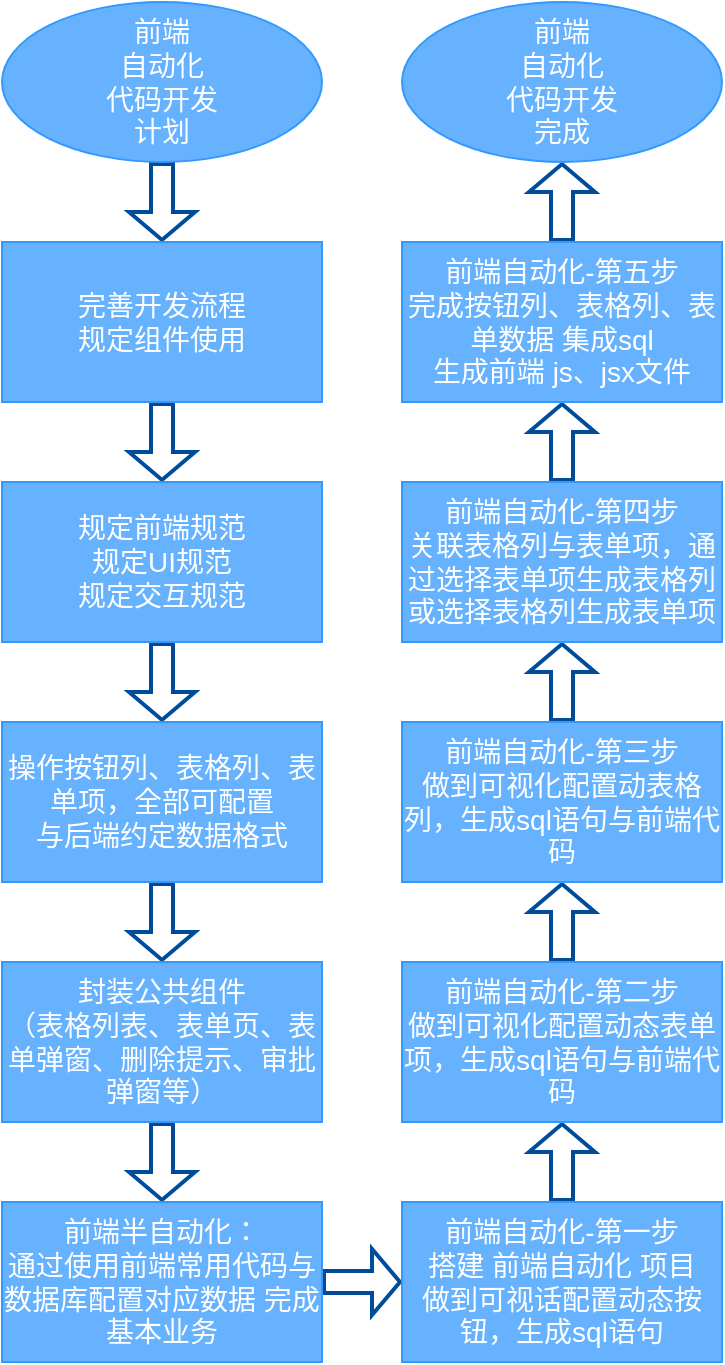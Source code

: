 <mxfile version="16.0.0" type="github">
  <diagram id="DsnrAJ4I21enGwkvYmd6" name="第 1 页">
    <mxGraphModel dx="2889" dy="1199" grid="1" gridSize="10" guides="1" tooltips="1" connect="1" arrows="1" fold="1" page="1" pageScale="1" pageWidth="827" pageHeight="1169" math="0" shadow="0">
      <root>
        <mxCell id="0" />
        <mxCell id="1" parent="0" />
        <mxCell id="tHgF8ePvAhojGPIAZTLN-1" value="" style="edgeStyle=orthogonalEdgeStyle;rounded=0;orthogonalLoop=1;jettySize=auto;html=1;strokeColor=#004C99;strokeWidth=2;shape=flexArrow;startSize=2;endSize=4;" edge="1" parent="1" source="tHgF8ePvAhojGPIAZTLN-2" target="tHgF8ePvAhojGPIAZTLN-4">
          <mxGeometry relative="1" as="geometry" />
        </mxCell>
        <mxCell id="tHgF8ePvAhojGPIAZTLN-2" value="前端&lt;br style=&quot;font-size: 14px;&quot;&gt;自动化&lt;br style=&quot;font-size: 14px;&quot;&gt;代码开发&lt;br style=&quot;font-size: 14px;&quot;&gt;计划" style="ellipse;whiteSpace=wrap;html=1;fillColor=#66B2FF;strokeColor=#3399FF;fontColor=#FFFFFF;fontSize=14;" vertex="1" parent="1">
          <mxGeometry x="-40" y="310" width="160" height="80" as="geometry" />
        </mxCell>
        <mxCell id="tHgF8ePvAhojGPIAZTLN-3" value="" style="edgeStyle=orthogonalEdgeStyle;rounded=0;orthogonalLoop=1;jettySize=auto;html=1;strokeColor=#004C99;strokeWidth=2;shape=flexArrow;endSize=4;startSize=2;" edge="1" parent="1" source="tHgF8ePvAhojGPIAZTLN-4" target="tHgF8ePvAhojGPIAZTLN-6">
          <mxGeometry relative="1" as="geometry" />
        </mxCell>
        <mxCell id="tHgF8ePvAhojGPIAZTLN-4" value="完善开发流程&lt;br style=&quot;font-size: 14px;&quot;&gt;规定组件使用" style="whiteSpace=wrap;html=1;fillColor=#66B2FF;strokeColor=#3399FF;fontColor=#FFFFFF;fontSize=14;" vertex="1" parent="1">
          <mxGeometry x="-40" y="430" width="160" height="80" as="geometry" />
        </mxCell>
        <mxCell id="tHgF8ePvAhojGPIAZTLN-5" value="" style="edgeStyle=orthogonalEdgeStyle;rounded=0;orthogonalLoop=1;jettySize=auto;html=1;strokeColor=#004C99;strokeWidth=2;shape=flexArrow;endSize=4;startSize=2;" edge="1" parent="1" source="tHgF8ePvAhojGPIAZTLN-6" target="tHgF8ePvAhojGPIAZTLN-8">
          <mxGeometry relative="1" as="geometry" />
        </mxCell>
        <mxCell id="tHgF8ePvAhojGPIAZTLN-6" value="规定前端规范&lt;br style=&quot;font-size: 14px;&quot;&gt;规定UI规范&lt;br style=&quot;font-size: 14px;&quot;&gt;规定交互规范" style="whiteSpace=wrap;html=1;fillColor=#66B2FF;strokeColor=#3399FF;fontColor=#FFFFFF;fontSize=14;" vertex="1" parent="1">
          <mxGeometry x="-40" y="550" width="160" height="80" as="geometry" />
        </mxCell>
        <mxCell id="tHgF8ePvAhojGPIAZTLN-7" value="" style="edgeStyle=orthogonalEdgeStyle;rounded=0;orthogonalLoop=1;jettySize=auto;html=1;strokeColor=#004C99;strokeWidth=2;shape=flexArrow;endSize=4;startSize=2;" edge="1" parent="1" source="tHgF8ePvAhojGPIAZTLN-8" target="tHgF8ePvAhojGPIAZTLN-10">
          <mxGeometry relative="1" as="geometry" />
        </mxCell>
        <mxCell id="tHgF8ePvAhojGPIAZTLN-8" value="操作按钮列、表格列、表单项，全部可配置&lt;br style=&quot;font-size: 14px;&quot;&gt;与后端约定数据格式" style="whiteSpace=wrap;html=1;fillColor=#66B2FF;strokeColor=#3399FF;fontColor=#FFFFFF;fontSize=14;" vertex="1" parent="1">
          <mxGeometry x="-40" y="670" width="160" height="80" as="geometry" />
        </mxCell>
        <mxCell id="tHgF8ePvAhojGPIAZTLN-9" value="" style="edgeStyle=orthogonalEdgeStyle;rounded=0;orthogonalLoop=1;jettySize=auto;html=1;strokeColor=#004C99;strokeWidth=2;shape=flexArrow;endSize=4;startSize=2;" edge="1" parent="1" source="tHgF8ePvAhojGPIAZTLN-10" target="tHgF8ePvAhojGPIAZTLN-12">
          <mxGeometry relative="1" as="geometry" />
        </mxCell>
        <mxCell id="tHgF8ePvAhojGPIAZTLN-10" value="&lt;span style=&quot;font-size: 14px;&quot;&gt;封装公共组件&lt;/span&gt;&lt;br style=&quot;font-size: 14px;&quot;&gt;&lt;span style=&quot;font-size: 14px;&quot;&gt;（表格列表、表单页、表单弹窗、删除提示、审批弹窗等）&lt;/span&gt;" style="whiteSpace=wrap;html=1;fillColor=#66B2FF;strokeColor=#3399FF;fontColor=#FFFFFF;fontSize=14;" vertex="1" parent="1">
          <mxGeometry x="-40" y="790" width="160" height="80" as="geometry" />
        </mxCell>
        <mxCell id="tHgF8ePvAhojGPIAZTLN-11" value="" style="edgeStyle=orthogonalEdgeStyle;rounded=0;orthogonalLoop=1;jettySize=auto;html=1;strokeColor=#004C99;strokeWidth=2;shape=flexArrow;endSize=4;startSize=2;" edge="1" parent="1" source="tHgF8ePvAhojGPIAZTLN-12" target="tHgF8ePvAhojGPIAZTLN-14">
          <mxGeometry relative="1" as="geometry" />
        </mxCell>
        <mxCell id="tHgF8ePvAhojGPIAZTLN-12" value="前端半自动化：&lt;br style=&quot;font-size: 14px;&quot;&gt;通过使用前端常用代码与数据库配置对应数据 完成基本业务" style="whiteSpace=wrap;html=1;fillColor=#66B2FF;strokeColor=#3399FF;fontColor=#FFFFFF;fontSize=14;" vertex="1" parent="1">
          <mxGeometry x="-40" y="910" width="160" height="80" as="geometry" />
        </mxCell>
        <mxCell id="tHgF8ePvAhojGPIAZTLN-13" value="" style="edgeStyle=orthogonalEdgeStyle;rounded=0;orthogonalLoop=1;jettySize=auto;html=1;strokeColor=#004C99;strokeWidth=2;shape=flexArrow;endSize=4;startSize=2;" edge="1" parent="1" source="tHgF8ePvAhojGPIAZTLN-14" target="tHgF8ePvAhojGPIAZTLN-16">
          <mxGeometry relative="1" as="geometry" />
        </mxCell>
        <mxCell id="tHgF8ePvAhojGPIAZTLN-14" value="前端自动化-第一步&lt;br style=&quot;font-size: 14px;&quot;&gt;搭建 前端自动化 项目&lt;br style=&quot;font-size: 14px;&quot;&gt;做到可视话配置动态按钮，生成sql语句" style="whiteSpace=wrap;html=1;fillColor=#66B2FF;strokeColor=#3399FF;fontColor=#FFFFFF;fontSize=14;" vertex="1" parent="1">
          <mxGeometry x="160" y="910" width="160" height="80" as="geometry" />
        </mxCell>
        <mxCell id="tHgF8ePvAhojGPIAZTLN-15" value="" style="edgeStyle=orthogonalEdgeStyle;rounded=0;orthogonalLoop=1;jettySize=auto;html=1;strokeColor=#004C99;strokeWidth=2;shape=flexArrow;endSize=4;startSize=2;" edge="1" parent="1" source="tHgF8ePvAhojGPIAZTLN-16" target="tHgF8ePvAhojGPIAZTLN-18">
          <mxGeometry relative="1" as="geometry" />
        </mxCell>
        <mxCell id="tHgF8ePvAhojGPIAZTLN-16" value="前端自动化-第二步&lt;br style=&quot;font-size: 14px;&quot;&gt;做到可视化配置动态表单项，生成sql语句与前端代码" style="whiteSpace=wrap;html=1;fillColor=#66B2FF;strokeColor=#3399FF;fontColor=#FFFFFF;fontSize=14;" vertex="1" parent="1">
          <mxGeometry x="160" y="790" width="160" height="80" as="geometry" />
        </mxCell>
        <mxCell id="tHgF8ePvAhojGPIAZTLN-17" value="" style="edgeStyle=orthogonalEdgeStyle;rounded=0;orthogonalLoop=1;jettySize=auto;html=1;strokeColor=#004C99;strokeWidth=2;shape=flexArrow;endSize=4;startSize=2;" edge="1" parent="1" source="tHgF8ePvAhojGPIAZTLN-18" target="tHgF8ePvAhojGPIAZTLN-20">
          <mxGeometry relative="1" as="geometry" />
        </mxCell>
        <mxCell id="tHgF8ePvAhojGPIAZTLN-18" value="前端自动化-第三步&lt;br style=&quot;font-size: 14px;&quot;&gt;做到可视化配置动表格列，生成sql语句与前端代码" style="whiteSpace=wrap;html=1;fillColor=#66B2FF;strokeColor=#3399FF;fontColor=#FFFFFF;fontSize=14;" vertex="1" parent="1">
          <mxGeometry x="160" y="670" width="160" height="80" as="geometry" />
        </mxCell>
        <mxCell id="tHgF8ePvAhojGPIAZTLN-19" value="" style="edgeStyle=orthogonalEdgeStyle;rounded=0;orthogonalLoop=1;jettySize=auto;html=1;strokeColor=#004C99;strokeWidth=2;shape=flexArrow;endSize=4;startSize=2;" edge="1" parent="1" source="tHgF8ePvAhojGPIAZTLN-20" target="tHgF8ePvAhojGPIAZTLN-22">
          <mxGeometry relative="1" as="geometry" />
        </mxCell>
        <mxCell id="tHgF8ePvAhojGPIAZTLN-20" value="前端自动化-第四步&lt;br style=&quot;font-size: 14px;&quot;&gt;关联表格列与表单项，通过选择表单项生成表格列或选择表格列生成表单项" style="whiteSpace=wrap;html=1;fillColor=#66B2FF;strokeColor=#3399FF;fontColor=#FFFFFF;fontSize=14;" vertex="1" parent="1">
          <mxGeometry x="160" y="550" width="160" height="80" as="geometry" />
        </mxCell>
        <mxCell id="tHgF8ePvAhojGPIAZTLN-21" value="" style="edgeStyle=orthogonalEdgeStyle;rounded=0;orthogonalLoop=1;jettySize=auto;html=1;strokeColor=#004C99;strokeWidth=2;shape=flexArrow;endSize=4;startSize=2;" edge="1" parent="1" source="tHgF8ePvAhojGPIAZTLN-22" target="tHgF8ePvAhojGPIAZTLN-23">
          <mxGeometry relative="1" as="geometry" />
        </mxCell>
        <mxCell id="tHgF8ePvAhojGPIAZTLN-22" value="前端自动化-第五步&lt;br style=&quot;font-size: 14px;&quot;&gt;完成按钮列、表格列、表单数据 集成sql&lt;br style=&quot;font-size: 14px;&quot;&gt;生成前端 js、jsx文件" style="whiteSpace=wrap;html=1;fillColor=#66B2FF;strokeColor=#3399FF;fontColor=#FFFFFF;fontSize=14;" vertex="1" parent="1">
          <mxGeometry x="160" y="430" width="160" height="80" as="geometry" />
        </mxCell>
        <mxCell id="tHgF8ePvAhojGPIAZTLN-23" value="前端&lt;br style=&quot;font-size: 14px;&quot;&gt;自动化&lt;br style=&quot;font-size: 14px;&quot;&gt;代码开发&lt;br style=&quot;font-size: 14px;&quot;&gt;完成" style="ellipse;whiteSpace=wrap;html=1;fillColor=#66B2FF;strokeColor=#3399FF;fontColor=#FFFFFF;fontSize=14;" vertex="1" parent="1">
          <mxGeometry x="160" y="310" width="160" height="80" as="geometry" />
        </mxCell>
      </root>
    </mxGraphModel>
  </diagram>
</mxfile>
